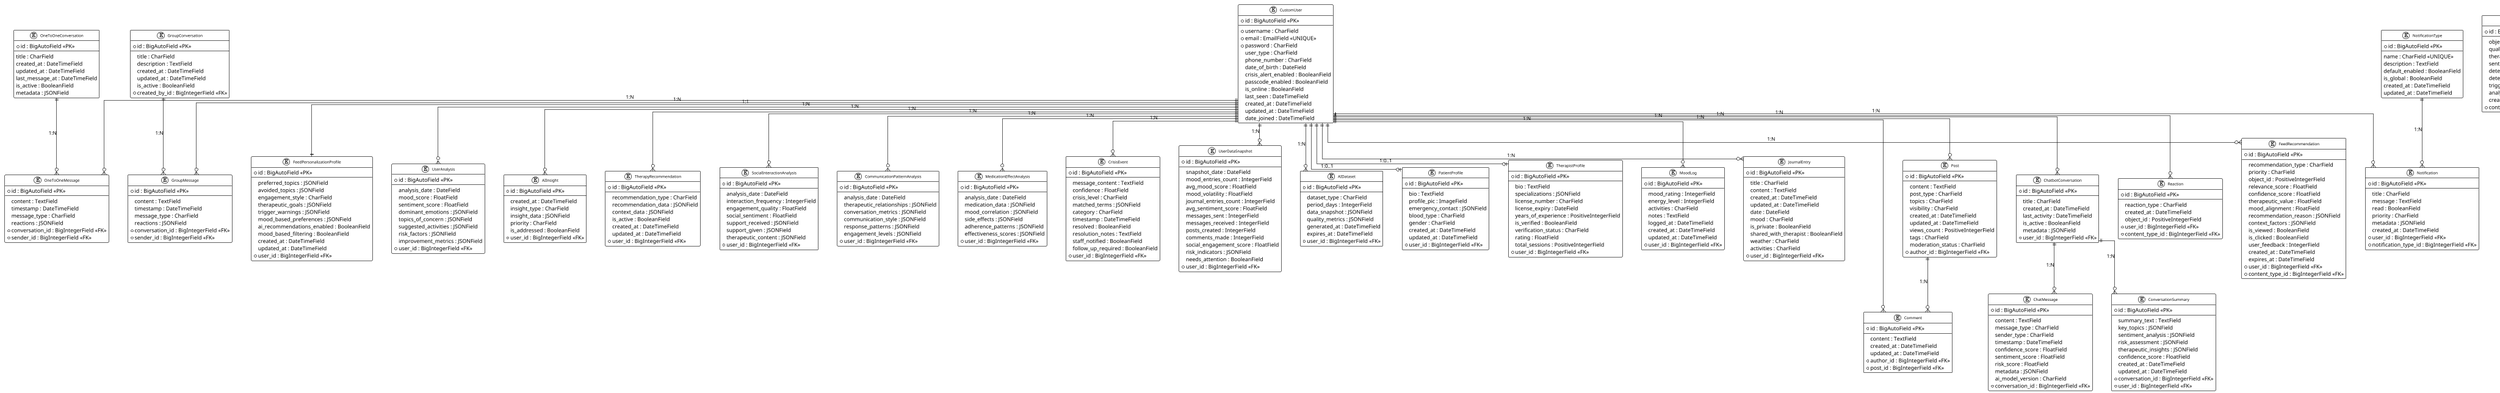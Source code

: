 @startuml Sprint4_ERD
!theme plain
scale 0.4
skinparam dpi 150
skinparam linetype ortho
skinparam monochrome true
skinparam backgroundColor white
skinparam entity {
    BackgroundColor white
    BorderColor black
    FontColor black
    FontSize 10
}
skinparam class {
    BackgroundColor white
    BorderColor black
    FontColor black
    FontSize 10
}
skinparam packageStyle rectangle
skinparam nodesep 50
skinparam ranksep 40

' ===============================
' CORE USER MANAGEMENT (Sprint 4 Focus)
' ===============================
entity "CustomUser" as user {
    * id : BigAutoField <<PK>>
    --
    * username : CharField
    * email : EmailField <<UNIQUE>>
    * password : CharField
    user_type : CharField
    phone_number : CharField
    date_of_birth : DateField
    crisis_alert_enabled : BooleanField
    passcode_enabled : BooleanField
    is_online : BooleanField
    last_seen : DateTimeField
    created_at : DateTimeField
    updated_at : DateTimeField
    date_joined : DateTimeField
}

entity "PatientProfile" as patient {
    * id : BigAutoField <<PK>>
    --
    bio : TextField
    profile_pic : ImageField
    emergency_contact : JSONField
    blood_type : CharField
    gender : CharField
    created_at : DateTimeField
    updated_at : DateTimeField
    * user_id : BigIntegerField <<FK>>
}

entity "TherapistProfile" as therapist {
    * id : BigAutoField <<PK>>
    --
    bio : TextField
    specializations : JSONField
    license_number : CharField
    license_expiry : DateField
    years_of_experience : PositiveIntegerField
    is_verified : BooleanField
    verification_status : CharField
    rating : FloatField
    total_sessions : PositiveIntegerField
    * user_id : BigIntegerField <<FK>>
}

' ===============================
' MOOD TRACKING (Data Source for AI Analytics)
' ===============================
entity "MoodLog" as mood_log {
    * id : BigAutoField <<PK>>
    --
    mood_rating : IntegerField
    energy_level : IntegerField
    activities : CharField
    notes : TextField
    logged_at : DateTimeField
    created_at : DateTimeField
    updated_at : DateTimeField
    * user_id : BigIntegerField <<FK>>
}

' ===============================
' JOURNAL SYSTEM (Data Source for AI Analytics)
' ===============================
entity "JournalEntry" as journal_entry {
    * id : BigAutoField <<PK>>
    --
    title : CharField
    content : TextField
    created_at : DateTimeField
    updated_at : DateTimeField
    date : DateField
    mood : CharField
    is_private : BooleanField
    shared_with_therapist : BooleanField
    weather : CharField
    activities : CharField
    * user_id : BigIntegerField <<FK>>
}

' ===============================
' MESSAGING SYSTEM (Data Source for AI Analytics)
' ===============================
entity "OneToOneConversation" as oto_conversation {
    * id : BigAutoField <<PK>>
    --
    title : CharField
    created_at : DateTimeField
    updated_at : DateTimeField
    last_message_at : DateTimeField
    is_active : BooleanField
    metadata : JSONField
}

entity "OneToOneMessage" as oto_message {
    * id : BigAutoField <<PK>>
    --
    content : TextField
    timestamp : DateTimeField
    message_type : CharField
    reactions : JSONField
    * conversation_id : BigIntegerField <<FK>>
    * sender_id : BigIntegerField <<FK>>
}

entity "GroupConversation" as group_conversation {
    * id : BigAutoField <<PK>>
    --
    title : CharField
    description : TextField
    created_at : DateTimeField
    updated_at : DateTimeField
    is_active : BooleanField
    * created_by_id : BigIntegerField <<FK>>
}

entity "GroupMessage" as group_message {
    * id : BigAutoField <<PK>>
    --
    content : TextField
    timestamp : DateTimeField
    message_type : CharField
    reactions : JSONField
    * conversation_id : BigIntegerField <<FK>>
    * sender_id : BigIntegerField <<FK>>
}

' ===============================
' ENHANCED CHATBOT WITH RAG (Sprint 4)
' ===============================
entity "ChatbotConversation" as chatbot_conversation {
    * id : BigAutoField <<PK>>
    --
    title : CharField
    created_at : DateTimeField
    last_activity : DateTimeField
    is_active : BooleanField
    metadata : JSONField
    * user_id : BigIntegerField <<FK>>
}

entity "ChatMessage" as chat_message {
    * id : BigAutoField <<PK>>
    --
    content : TextField
    message_type : CharField
    sender_type : CharField
    timestamp : DateTimeField
    confidence_score : FloatField
    sentiment_score : FloatField
    risk_score : FloatField
    metadata : JSONField
    ai_model_version : CharField
    * conversation_id : BigIntegerField <<FK>>
}

' ===============================
' FEEDS SYSTEM (Data Source for AI Analytics)
' ===============================
entity "Post" as post {
    * id : BigAutoField <<PK>>
    --
    content : TextField
    post_type : CharField
    topics : CharField
    visibility : CharField
    created_at : DateTimeField
    updated_at : DateTimeField
    views_count : PositiveIntegerField
    tags : CharField
    moderation_status : CharField
    * author_id : BigIntegerField <<FK>>
}

entity "Comment" as comment {
    * id : BigAutoField <<PK>>
    --
    content : TextField
    created_at : DateTimeField
    updated_at : DateTimeField
    * author_id : BigIntegerField <<FK>>
    * post_id : BigIntegerField <<FK>>
}

entity "Reaction" as reaction {
    * id : BigAutoField <<PK>>
    --
    reaction_type : CharField
    created_at : DateTimeField
    object_id : PositiveIntegerField
    * user_id : BigIntegerField <<FK>>
    * content_type_id : BigIntegerField <<FK>>
}

' ===============================
' AI-POWERED CUSTOM FEEDS (Sprint 4)
' ===============================
entity "FeedRecommendation" as feed_recommendation {
    * id : BigAutoField <<PK>>
    --
    recommendation_type : CharField
    priority : CharField
    object_id : PositiveIntegerField
    relevance_score : FloatField
    confidence_score : FloatField
    therapeutic_value : FloatField
    mood_alignment : FloatField
    recommendation_reason : JSONField
    context_factors : JSONField
    is_viewed : BooleanField
    is_clicked : BooleanField
    user_feedback : IntegerField
    created_at : DateTimeField
    expires_at : DateTimeField
    * user_id : BigIntegerField <<FK>>
    * content_type_id : BigIntegerField <<FK>>
}

entity "FeedPersonalizationProfile" as feed_personalization {
    * id : BigAutoField <<PK>>
    --
    preferred_topics : JSONField
    avoided_topics : JSONField
    engagement_style : CharField
    therapeutic_goals : JSONField
    trigger_warnings : JSONField
    mood_based_preferences : JSONField
    ai_recommendations_enabled : BooleanField
    mood_based_filtering : BooleanField
    created_at : DateTimeField
    updated_at : DateTimeField
    * user_id : BigIntegerField <<FK>>
}

entity "ContentScore" as content_score {
    * id : BigAutoField <<PK>>
    --
    object_id : PositiveIntegerField
    quality_score : FloatField
    therapeutic_value : FloatField
    sentiment_score : FloatField
    detected_topics : JSONField
    detected_emotions : JSONField
    trigger_warnings : JSONField
    analysis_confidence : FloatField
    created_at : DateTimeField
    * content_type_id : BigIntegerField <<FK>>
}

' ===============================
' AI ENGINE SERVICES (Sprint 4)
' ===============================
entity "UserAnalysis" as user_analysis {
    * id : BigAutoField <<PK>>
    --
    analysis_date : DateField
    mood_score : FloatField
    sentiment_score : FloatField
    dominant_emotions : JSONField
    topics_of_concern : JSONField
    suggested_activities : JSONField
    risk_factors : JSONField
    improvement_metrics : JSONField
    * user_id : BigIntegerField <<FK>>
}

entity "AIInsight" as ai_insight {
    * id : BigAutoField <<PK>>
    --
    created_at : DateTimeField
    insight_type : CharField
    insight_data : JSONField
    priority : CharField
    is_addressed : BooleanField
    * user_id : BigIntegerField <<FK>>
}

entity "TherapyRecommendation" as therapy_recommendation {
    * id : BigAutoField <<PK>>
    --
    recommendation_type : CharField
    recommendation_data : JSONField
    context_data : JSONField
    is_active : BooleanField
    created_at : DateTimeField
    updated_at : DateTimeField
    * user_id : BigIntegerField <<FK>>
}

entity "SocialInteractionAnalysis" as social_analysis {
    * id : BigAutoField <<PK>>
    --
    analysis_date : DateField
    interaction_frequency : IntegerField
    engagement_quality : FloatField
    social_sentiment : FloatField
    support_received : JSONField
    support_given : JSONField
    therapeutic_content : JSONField
    * user_id : BigIntegerField <<FK>>
}

entity "CommunicationPatternAnalysis" as communication_analysis {
    * id : BigAutoField <<PK>>
    --
    analysis_date : DateField
    therapeutic_relationships : JSONField
    conversation_metrics : JSONField
    communication_style : JSONField
    response_patterns : JSONField
    engagement_levels : JSONField
    * user_id : BigIntegerField <<FK>>
}

entity "MedicationEffectAnalysis" as medication_analysis {
    * id : BigAutoField <<PK>>
    --
    analysis_date : DateField
    medication_data : JSONField
    mood_correlation : JSONField
    side_effects : JSONField
    adherence_patterns : JSONField
    effectiveness_scores : JSONField
    * user_id : BigIntegerField <<FK>>
}

entity "ConversationSummary" as conversation_summary {
    * id : BigAutoField <<PK>>
    --
    summary_text : TextField
    key_topics : JSONField
    sentiment_analysis : JSONField
    risk_assessment : JSONField
    therapeutic_insights : JSONField
    confidence_score : FloatField
    created_at : DateTimeField
    updated_at : DateTimeField
    * conversation_id : BigIntegerField <<FK>>
    * user_id : BigIntegerField <<FK>>
}

' ===============================
' CRISIS MONITORING SYSTEM (Sprint 4)
' ===============================
entity "CrisisEvent" as crisis_event {
    * id : BigAutoField <<PK>>
    --
    message_content : TextField
    confidence : FloatField
    crisis_level : CharField
    matched_terms : JSONField
    category : CharField
    timestamp : DateTimeField
    resolved : BooleanField
    resolution_notes : TextField
    staff_notified : BooleanField
    follow_up_required : BooleanField
    * user_id : BigIntegerField <<FK>>
}

' ===============================
' AI ANALYTICS WAREHOUSE (Sprint 4)
' ===============================
entity "UserDataSnapshot" as user_snapshot {
    * id : BigAutoField <<PK>>
    --
    snapshot_date : DateField
    mood_entries_count : IntegerField
    avg_mood_score : FloatField
    mood_volatility : FloatField
    journal_entries_count : IntegerField
    avg_sentiment_score : FloatField
    messages_sent : IntegerField
    messages_received : IntegerField
    posts_created : IntegerField
    comments_made : IntegerField
    social_engagement_score : FloatField
    risk_indicators : JSONField
    needs_attention : BooleanField
    * user_id : BigIntegerField <<FK>>
}

entity "DataCollectionRun" as data_collection_run {
    * id : UUIDField <<PK>>
    --
    run_type : CharField
    status : CharField
    started_at : DateTimeField
    completed_at : DateTimeField
    records_processed : IntegerField
    errors_count : IntegerField
    metadata : JSONField
}

entity "AIDataset" as ai_dataset {
    * id : BigAutoField <<PK>>
    --
    dataset_type : CharField
    period_days : IntegerField
    data_snapshot : JSONField
    quality_metrics : JSONField
    generated_at : DateTimeField
    expires_at : DateTimeField
    * user_id : BigIntegerField <<FK>>
}

' ===============================
' ENHANCED NOTIFICATIONS (Sprint 4)
' ===============================
entity "NotificationType" as notification_type {
    * id : BigAutoField <<PK>>
    --
    name : CharField <<UNIQUE>>
    description : TextField
    default_enabled : BooleanField
    is_global : BooleanField
    created_at : DateTimeField
    updated_at : DateTimeField
}

entity "Notification" as notification {
    * id : BigAutoField <<PK>>
    --
    title : CharField
    message : TextField
    read : BooleanField
    priority : CharField
    metadata : JSONField
    created_at : DateTimeField
    * user_id : BigIntegerField <<FK>>
    * notification_type_id : BigIntegerField <<FK>>
}

' ===============================
' RELATIONSHIPS WITH CARDINALITY
' ===============================

' Core User Relationships
user ||--o| patient : "1:0..1"
user ||--o| therapist : "1:0..1"

' Data Collection for AI Analytics
user ||--o{ mood_log : "1:N"
user ||--o{ journal_entry : "1:N"
user ||--o{ oto_message : "1:N"
user ||--o{ group_message : "1:N"
user ||--o{ post : "1:N"
user ||--o{ comment : "1:N"
user ||--o{ reaction : "1:N"

' Messaging Relationships
oto_conversation ||--o{ oto_message : "1:N"
group_conversation ||--o{ group_message : "1:N"
post ||--o{ comment : "1:N"

' Enhanced Chatbot (Sprint 4)
user ||--o{ chatbot_conversation : "1:N"
chatbot_conversation ||--o{ chat_message : "1:N"
chatbot_conversation ||--o{ conversation_summary : "1:N"

' AI-Powered Custom Feeds (Sprint 4)
user ||--|| feed_personalization : "1:1"
user ||--o{ feed_recommendation : "1:N"

' AI Engine Services (Sprint 4)
user ||--o{ user_analysis : "1:N"
user ||--o{ ai_insight : "1:N"
user ||--o{ therapy_recommendation : "1:N"
user ||--o{ social_analysis : "1:N"
user ||--o{ communication_analysis : "1:N"
user ||--o{ medication_analysis : "1:N"

' Crisis Monitoring System (Sprint 4)
user ||--o{ crisis_event : "1:N"

' AI Analytics Warehouse (Sprint 4)
user ||--o{ user_snapshot : "1:N"
user ||--o{ ai_dataset : "1:N"

' Enhanced Notifications (Sprint 4)
user ||--o{ notification : "1:N"
notification_type ||--o{ notification : "1:N"

@enduml
